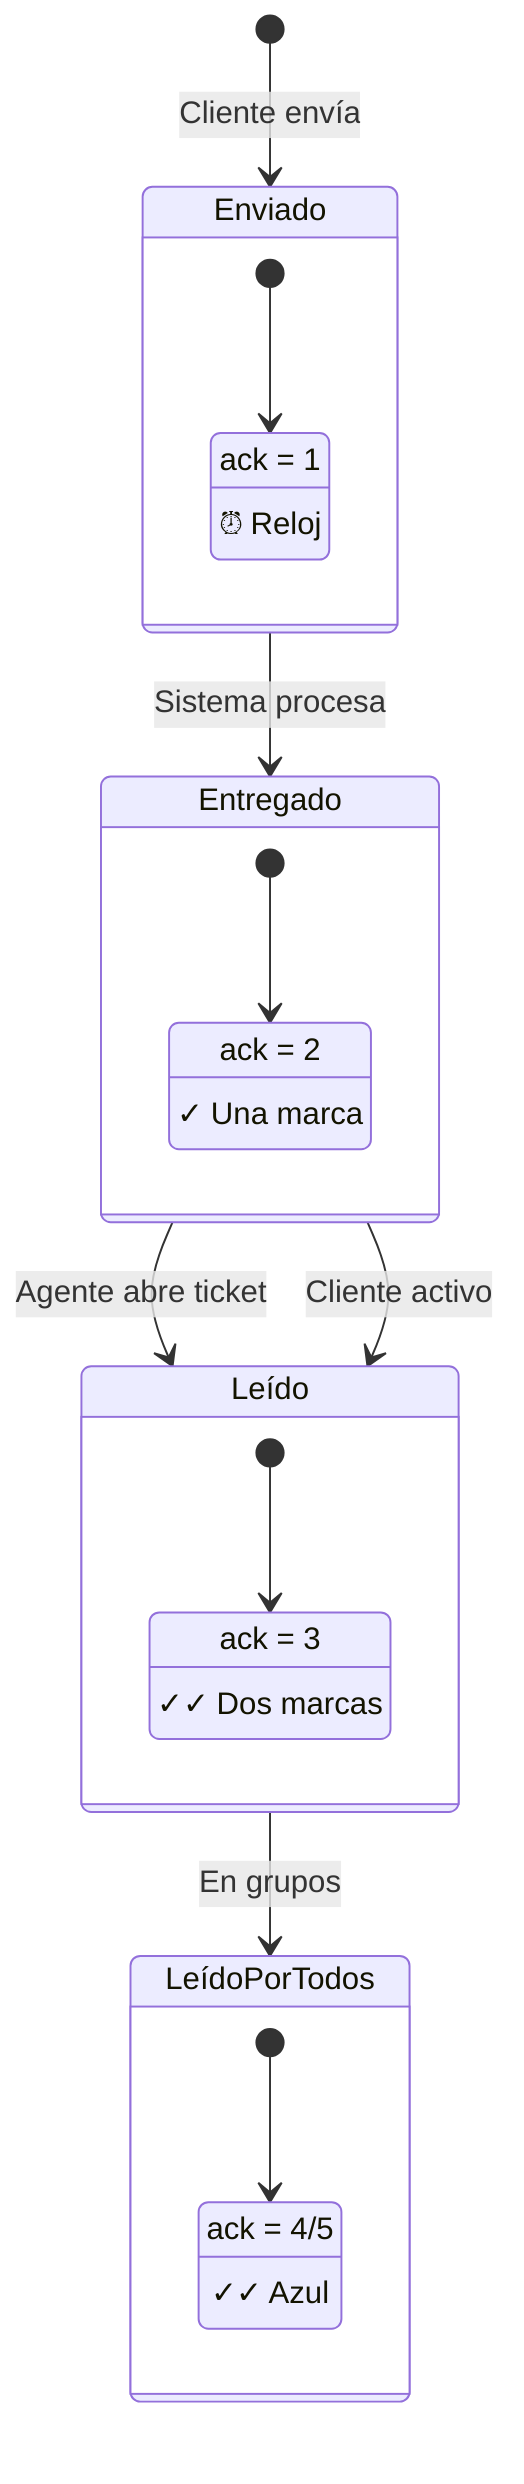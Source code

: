 stateDiagram-v2
    [*] --> Enviado: Cliente envía
    Enviado --> Entregado: Sistema procesa
    Entregado --> Leído: Agente abre ticket
    Entregado --> Leído: Cliente activo
    Leído --> LeídoPorTodos: En grupos
    
    state Enviado {
        [*] --> ack1
        ack1 : ack = 1
        ack1 : ⏰ Reloj
    }
    
    state Entregado {
        [*] --> ack2
        ack2 : ack = 2
        ack2 : ✓ Una marca
    }
    
    state Leído {
        [*] --> ack3
        ack3 : ack = 3
        ack3 : ✓✓ Dos marcas
    }
    
    state LeídoPorTodos {
        [*] --> ack4
        ack4 : ack = 4/5
        ack4 : ✓✓ Azul
    }